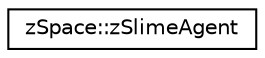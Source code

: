 digraph "Graphical Class Hierarchy"
{
 // LATEX_PDF_SIZE
  edge [fontname="Helvetica",fontsize="10",labelfontname="Helvetica",labelfontsize="10"];
  node [fontname="Helvetica",fontsize="10",shape=record];
  rankdir="LR";
  Node0 [label="zSpace::zSlimeAgent",height=0.2,width=0.4,color="black", fillcolor="white", style="filled",URL="$classz_space_1_1z_slime_agent.html",tooltip="A slime agent class."];
}
